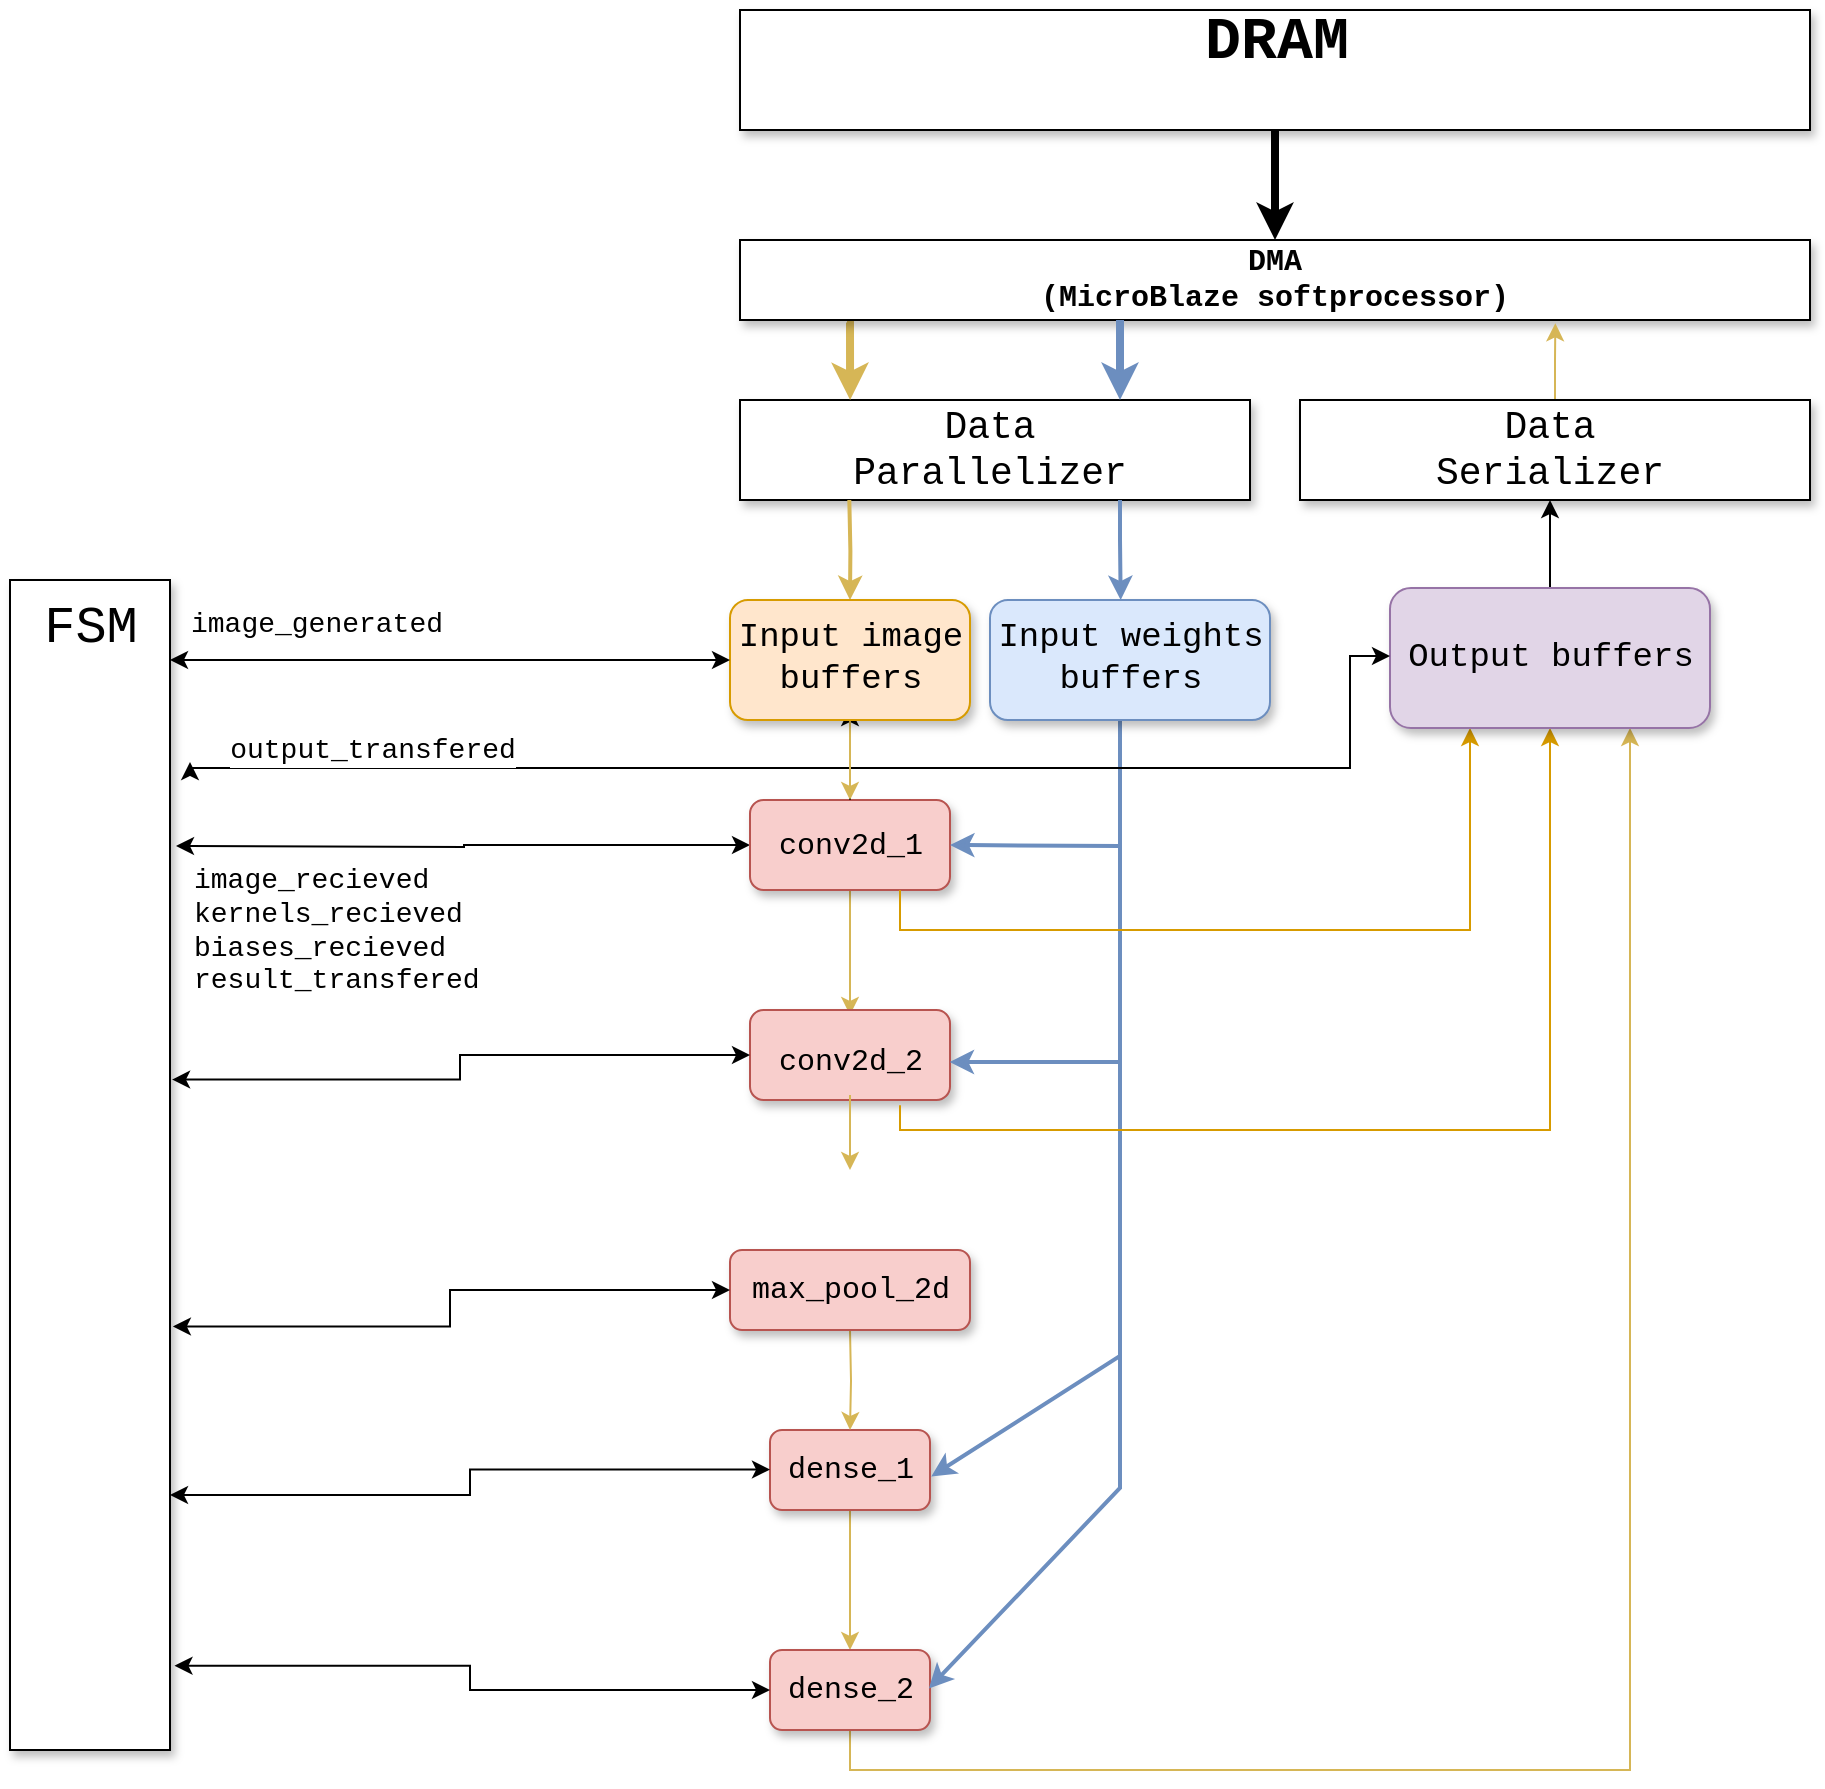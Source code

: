 <mxfile version="16.4.5" type="github">
  <diagram id="ZsNC3ihXCfo3ElIL2VwX" name="Page-1">
    <mxGraphModel dx="663" dy="395" grid="1" gridSize="10" guides="1" tooltips="1" connect="1" arrows="1" fold="1" page="1" pageScale="1" pageWidth="3300" pageHeight="2339" math="0" shadow="0">
      <root>
        <mxCell id="0" />
        <mxCell id="1" parent="0" />
        <mxCell id="UF6QcyIX-ex_6rzBUD4a-37" value="" style="rounded=0;whiteSpace=wrap;html=1;shadow=1;fontFamily=Courier New;fontSize=20;" parent="1" vertex="1">
          <mxGeometry x="585" y="275" width="255" height="50" as="geometry" />
        </mxCell>
        <mxCell id="UF6QcyIX-ex_6rzBUD4a-78" value="&lt;div&gt;image_recieved&lt;/div&gt;&lt;div&gt;kernels_recieved&lt;/div&gt;&lt;div&gt;biases_recieved&lt;/div&gt;&lt;div&gt;result_transfered&lt;br&gt;&lt;/div&gt;" style="edgeStyle=orthogonalEdgeStyle;rounded=0;orthogonalLoop=1;jettySize=auto;html=1;fontFamily=Courier New;fontSize=14;strokeColor=#000000;strokeWidth=1;startArrow=classic;startFill=1;align=left;" parent="1" target="UF6QcyIX-ex_6rzBUD4a-4" edge="1">
          <mxGeometry x="-0.951" y="-42" relative="1" as="geometry">
            <mxPoint x="303" y="498" as="sourcePoint" />
            <mxPoint as="offset" />
          </mxGeometry>
        </mxCell>
        <mxCell id="UF6QcyIX-ex_6rzBUD4a-28" style="edgeStyle=orthogonalEdgeStyle;rounded=0;orthogonalLoop=1;jettySize=auto;html=1;entryX=0.5;entryY=0;entryDx=0;entryDy=0;fontFamily=Courier New;fontSize=15;fillColor=#fff2cc;strokeColor=#d6b656;" parent="1" source="UF6QcyIX-ex_6rzBUD4a-15" target="UF6QcyIX-ex_6rzBUD4a-18" edge="1">
          <mxGeometry relative="1" as="geometry" />
        </mxCell>
        <mxCell id="UF6QcyIX-ex_6rzBUD4a-15" value="" style="rounded=1;whiteSpace=wrap;html=1;shadow=1;fontFamily=Courier New;fontSize=15;fillColor=#f8cecc;strokeColor=#b85450;" parent="1" vertex="1">
          <mxGeometry x="600" y="790" width="80" height="40" as="geometry" />
        </mxCell>
        <mxCell id="UF6QcyIX-ex_6rzBUD4a-27" style="edgeStyle=orthogonalEdgeStyle;rounded=0;orthogonalLoop=1;jettySize=auto;html=1;entryX=0.5;entryY=0;entryDx=0;entryDy=0;fontFamily=Courier New;fontSize=15;fillColor=#fff2cc;strokeColor=#d6b656;" parent="1" target="UF6QcyIX-ex_6rzBUD4a-15" edge="1">
          <mxGeometry relative="1" as="geometry">
            <mxPoint x="640" y="740" as="sourcePoint" />
          </mxGeometry>
        </mxCell>
        <mxCell id="UF6QcyIX-ex_6rzBUD4a-13" value="" style="rounded=1;whiteSpace=wrap;html=1;shadow=1;fontFamily=Courier New;fontSize=15;fillColor=#f8cecc;strokeColor=#b85450;" parent="1" vertex="1">
          <mxGeometry x="580" y="700" width="120" height="40" as="geometry" />
        </mxCell>
        <mxCell id="UF6QcyIX-ex_6rzBUD4a-1" value="" style="rounded=0;whiteSpace=wrap;html=1;shadow=1;" parent="1" vertex="1">
          <mxGeometry x="220" y="365" width="80" height="585" as="geometry" />
        </mxCell>
        <mxCell id="UF6QcyIX-ex_6rzBUD4a-2" value="&lt;font style=&quot;font-size: 26px&quot; face=&quot;Courier New&quot;&gt;FSM&lt;/font&gt;" style="text;html=1;resizable=0;autosize=1;align=center;verticalAlign=middle;points=[];fillColor=none;strokeColor=none;rounded=0;shadow=1;sketch=0;glass=0;" parent="1" vertex="1">
          <mxGeometry x="230" y="379" width="60" height="20" as="geometry" />
        </mxCell>
        <mxCell id="UF6QcyIX-ex_6rzBUD4a-20" value="" style="edgeStyle=orthogonalEdgeStyle;rounded=0;orthogonalLoop=1;jettySize=auto;html=1;fontFamily=Courier New;fontSize=15;fillColor=#fff2cc;strokeColor=#d6b656;" parent="1" source="UF6QcyIX-ex_6rzBUD4a-4" target="UF6QcyIX-ex_6rzBUD4a-9" edge="1">
          <mxGeometry relative="1" as="geometry" />
        </mxCell>
        <mxCell id="UF6QcyIX-ex_6rzBUD4a-4" value="" style="rounded=1;whiteSpace=wrap;html=1;shadow=1;fontFamily=Courier New;fontSize=26;fillColor=#f8cecc;strokeColor=#b85450;" parent="1" vertex="1">
          <mxGeometry x="590" y="475" width="100" height="45" as="geometry" />
        </mxCell>
        <mxCell id="UF6QcyIX-ex_6rzBUD4a-65" value="" style="edgeStyle=orthogonalEdgeStyle;rounded=0;orthogonalLoop=1;jettySize=auto;html=1;fontFamily=Courier New;fontSize=17;strokeColor=#000000;strokeWidth=1;" parent="1" source="UF6QcyIX-ex_6rzBUD4a-5" target="UF6QcyIX-ex_6rzBUD4a-60" edge="1">
          <mxGeometry relative="1" as="geometry" />
        </mxCell>
        <mxCell id="UF6QcyIX-ex_6rzBUD4a-5" value="&lt;font style=&quot;font-size: 15px&quot;&gt;conv2d_1&lt;/font&gt;" style="text;html=1;resizable=0;autosize=1;align=center;verticalAlign=middle;points=[];fillColor=none;strokeColor=none;rounded=0;shadow=1;fontFamily=Courier New;fontSize=26;" parent="1" vertex="1">
          <mxGeometry x="595" y="475" width="90" height="40" as="geometry" />
        </mxCell>
        <mxCell id="UF6QcyIX-ex_6rzBUD4a-8" value="" style="rounded=1;whiteSpace=wrap;html=1;shadow=1;fontFamily=Courier New;fontSize=26;fillColor=#f8cecc;strokeColor=#b85450;" parent="1" vertex="1">
          <mxGeometry x="590" y="580" width="100" height="45" as="geometry" />
        </mxCell>
        <mxCell id="UF6QcyIX-ex_6rzBUD4a-24" value="" style="edgeStyle=orthogonalEdgeStyle;rounded=0;orthogonalLoop=1;jettySize=auto;html=1;fontFamily=Courier New;fontSize=15;fillColor=#fff2cc;strokeColor=#d6b656;" parent="1" source="UF6QcyIX-ex_6rzBUD4a-9" edge="1">
          <mxGeometry relative="1" as="geometry">
            <mxPoint x="640" y="660" as="targetPoint" />
            <Array as="points">
              <mxPoint x="640" y="650" />
              <mxPoint x="640" y="650" />
            </Array>
          </mxGeometry>
        </mxCell>
        <mxCell id="UF6QcyIX-ex_6rzBUD4a-9" value="&lt;font style=&quot;font-size: 15px&quot;&gt;conv2d_2&lt;/font&gt;" style="text;html=1;resizable=0;autosize=1;align=center;verticalAlign=middle;points=[];fillColor=none;strokeColor=none;rounded=0;shadow=1;fontFamily=Courier New;fontSize=26;" parent="1" vertex="1">
          <mxGeometry x="595" y="582.5" width="90" height="40" as="geometry" />
        </mxCell>
        <mxCell id="UF6QcyIX-ex_6rzBUD4a-11" value="max_pool_2d" style="text;html=1;resizable=0;autosize=1;align=center;verticalAlign=middle;points=[];fillColor=none;strokeColor=none;rounded=0;shadow=1;fontFamily=Courier New;fontSize=15;" parent="1" vertex="1">
          <mxGeometry x="585" y="710" width="110" height="20" as="geometry" />
        </mxCell>
        <mxCell id="UF6QcyIX-ex_6rzBUD4a-14" value="dense_1" style="text;html=1;resizable=0;autosize=1;align=center;verticalAlign=middle;points=[];fillColor=none;strokeColor=none;rounded=0;shadow=1;fontFamily=Courier New;fontSize=15;" parent="1" vertex="1">
          <mxGeometry x="600" y="800" width="80" height="20" as="geometry" />
        </mxCell>
        <mxCell id="UF6QcyIX-ex_6rzBUD4a-71" style="edgeStyle=orthogonalEdgeStyle;rounded=0;orthogonalLoop=1;jettySize=auto;html=1;exitX=0.5;exitY=1;exitDx=0;exitDy=0;fontFamily=Courier New;fontSize=17;strokeColor=#d6b656;strokeWidth=1;fillColor=#fff2cc;entryX=0.75;entryY=1;entryDx=0;entryDy=0;" parent="1" source="UF6QcyIX-ex_6rzBUD4a-18" target="UF6QcyIX-ex_6rzBUD4a-57" edge="1">
          <mxGeometry relative="1" as="geometry" />
        </mxCell>
        <mxCell id="UF6QcyIX-ex_6rzBUD4a-18" value="" style="rounded=1;whiteSpace=wrap;html=1;shadow=1;fontFamily=Courier New;fontSize=15;fillColor=#f8cecc;strokeColor=#b85450;" parent="1" vertex="1">
          <mxGeometry x="600" y="900" width="80" height="40" as="geometry" />
        </mxCell>
        <mxCell id="UF6QcyIX-ex_6rzBUD4a-19" value="dense_2" style="text;html=1;resizable=0;autosize=1;align=center;verticalAlign=middle;points=[];fillColor=none;strokeColor=none;rounded=0;shadow=1;fontFamily=Courier New;fontSize=15;" parent="1" vertex="1">
          <mxGeometry x="600" y="910" width="80" height="20" as="geometry" />
        </mxCell>
        <mxCell id="UF6QcyIX-ex_6rzBUD4a-38" style="edgeStyle=orthogonalEdgeStyle;rounded=0;orthogonalLoop=1;jettySize=auto;html=1;exitX=0.1;exitY=1.033;exitDx=0;exitDy=0;fontFamily=Courier New;fontSize=19;strokeWidth=4;strokeColor=#d6b656;fillColor=#fff2cc;exitPerimeter=0;entryX=0.182;entryY=0;entryDx=0;entryDy=0;entryPerimeter=0;" parent="1" source="UF6QcyIX-ex_6rzBUD4a-29" target="UF6QcyIX-ex_6rzBUD4a-36" edge="1">
          <mxGeometry relative="1" as="geometry">
            <mxPoint x="650" y="275" as="targetPoint" />
          </mxGeometry>
        </mxCell>
        <mxCell id="UF6QcyIX-ex_6rzBUD4a-29" value="&lt;div&gt;&lt;b&gt;DMA&lt;/b&gt;&lt;/div&gt;&lt;div&gt;&lt;b&gt;(MicroBlaze softprocessor)&lt;br&gt;&lt;/b&gt;&lt;/div&gt;" style="rounded=0;whiteSpace=wrap;html=1;shadow=1;fontFamily=Courier New;fontSize=15;" parent="1" vertex="1">
          <mxGeometry x="585" y="195" width="535" height="40" as="geometry" />
        </mxCell>
        <mxCell id="UF6QcyIX-ex_6rzBUD4a-32" style="edgeStyle=orthogonalEdgeStyle;rounded=0;orthogonalLoop=1;jettySize=auto;html=1;entryX=0.5;entryY=0;entryDx=0;entryDy=0;fontFamily=Courier New;fontSize=30;strokeWidth=4;" parent="1" source="UF6QcyIX-ex_6rzBUD4a-30" target="UF6QcyIX-ex_6rzBUD4a-29" edge="1">
          <mxGeometry relative="1" as="geometry" />
        </mxCell>
        <mxCell id="UF6QcyIX-ex_6rzBUD4a-30" value="" style="rounded=0;whiteSpace=wrap;html=1;shadow=1;fontFamily=Courier New;fontSize=15;" parent="1" vertex="1">
          <mxGeometry x="585" y="80" width="535" height="60" as="geometry" />
        </mxCell>
        <mxCell id="UF6QcyIX-ex_6rzBUD4a-31" value="&lt;font style=&quot;font-size: 30px&quot;&gt;&lt;b&gt;DRAM&lt;/b&gt;&lt;/font&gt;" style="text;html=1;resizable=0;autosize=1;align=center;verticalAlign=middle;points=[];fillColor=none;strokeColor=none;rounded=0;shadow=1;fontFamily=Courier New;fontSize=15;" parent="1" vertex="1">
          <mxGeometry x="807.5" y="80" width="90" height="30" as="geometry" />
        </mxCell>
        <mxCell id="UF6QcyIX-ex_6rzBUD4a-36" value="&lt;div style=&quot;font-size: 19px&quot;&gt;&lt;font style=&quot;font-size: 19px&quot;&gt;Data&lt;/font&gt;&lt;/div&gt;&lt;div style=&quot;font-size: 19px&quot;&gt;&lt;font style=&quot;font-size: 19px&quot;&gt;Parallelizer&lt;br&gt;&lt;/font&gt;&lt;/div&gt;" style="text;html=1;strokeColor=none;fillColor=none;align=center;verticalAlign=middle;whiteSpace=wrap;rounded=0;shadow=1;fontFamily=Courier New;fontSize=20;" parent="1" vertex="1">
          <mxGeometry x="600" y="275" width="220" height="50" as="geometry" />
        </mxCell>
        <mxCell id="UF6QcyIX-ex_6rzBUD4a-40" value="" style="endArrow=classic;html=1;rounded=0;fontFamily=Courier New;fontSize=19;strokeColor=#6c8ebf;strokeWidth=4;fillColor=#dae8fc;" parent="1" edge="1">
          <mxGeometry width="50" height="50" relative="1" as="geometry">
            <mxPoint x="775" y="235" as="sourcePoint" />
            <mxPoint x="775" y="275" as="targetPoint" />
          </mxGeometry>
        </mxCell>
        <mxCell id="UF6QcyIX-ex_6rzBUD4a-45" style="edgeStyle=orthogonalEdgeStyle;rounded=0;orthogonalLoop=1;jettySize=auto;html=1;exitX=0.25;exitY=1;exitDx=0;exitDy=0;fontFamily=Courier New;fontSize=19;strokeWidth=2;strokeColor=#d6b656;fillColor=#fff2cc;" parent="1" target="UF6QcyIX-ex_6rzBUD4a-59" edge="1">
          <mxGeometry relative="1" as="geometry">
            <mxPoint x="639.66" y="325" as="sourcePoint" />
            <mxPoint x="640" y="355" as="targetPoint" />
          </mxGeometry>
        </mxCell>
        <mxCell id="UF6QcyIX-ex_6rzBUD4a-47" value="" style="endArrow=classic;html=1;rounded=0;fontFamily=Courier New;fontSize=19;strokeColor=#6c8ebf;strokeWidth=2;fillColor=#dae8fc;entryX=1;entryY=0.5;entryDx=0;entryDy=0;" parent="1" target="UF6QcyIX-ex_6rzBUD4a-4" edge="1">
          <mxGeometry width="50" height="50" relative="1" as="geometry">
            <mxPoint x="775" y="498" as="sourcePoint" />
            <mxPoint x="775" y="435" as="targetPoint" />
            <Array as="points">
              <mxPoint x="775" y="498" />
            </Array>
          </mxGeometry>
        </mxCell>
        <mxCell id="UF6QcyIX-ex_6rzBUD4a-50" value="" style="endArrow=classic;html=1;rounded=0;fontFamily=Courier New;fontSize=19;strokeColor=#6c8ebf;strokeWidth=2;fillColor=#dae8fc;entryX=0.998;entryY=0.578;entryDx=0;entryDy=0;entryPerimeter=0;" parent="1" target="UF6QcyIX-ex_6rzBUD4a-8" edge="1">
          <mxGeometry width="50" height="50" relative="1" as="geometry">
            <mxPoint x="775" y="435" as="sourcePoint" />
            <mxPoint x="690" y="594.5" as="targetPoint" />
            <Array as="points">
              <mxPoint x="775" y="606" />
            </Array>
          </mxGeometry>
        </mxCell>
        <mxCell id="UF6QcyIX-ex_6rzBUD4a-51" value="" style="endArrow=classic;html=1;rounded=0;fontFamily=Courier New;fontSize=19;strokeColor=#6c8ebf;strokeWidth=2;fillColor=#dae8fc;entryX=1.008;entryY=0.66;entryDx=0;entryDy=0;entryPerimeter=0;" parent="1" target="UF6QcyIX-ex_6rzBUD4a-14" edge="1">
          <mxGeometry width="50" height="50" relative="1" as="geometry">
            <mxPoint x="775" y="578" as="sourcePoint" />
            <mxPoint x="690" y="687.5" as="targetPoint" />
            <Array as="points">
              <mxPoint x="775" y="753" />
            </Array>
          </mxGeometry>
        </mxCell>
        <mxCell id="UF6QcyIX-ex_6rzBUD4a-52" value="" style="endArrow=classic;html=1;rounded=0;fontFamily=Courier New;fontSize=19;strokeColor=#6c8ebf;strokeWidth=2;fillColor=#dae8fc;entryX=0.993;entryY=0.46;entryDx=0;entryDy=0;entryPerimeter=0;" parent="1" target="UF6QcyIX-ex_6rzBUD4a-19" edge="1">
          <mxGeometry width="50" height="50" relative="1" as="geometry">
            <mxPoint x="775" y="728" as="sourcePoint" />
            <mxPoint x="690" y="837.5" as="targetPoint" />
            <Array as="points">
              <mxPoint x="775" y="794" />
              <mxPoint x="775" y="819" />
            </Array>
          </mxGeometry>
        </mxCell>
        <mxCell id="UF6QcyIX-ex_6rzBUD4a-76" style="edgeStyle=orthogonalEdgeStyle;rounded=0;orthogonalLoop=1;jettySize=auto;html=1;entryX=0.762;entryY=1.041;entryDx=0;entryDy=0;entryPerimeter=0;fontFamily=Courier New;fontSize=17;strokeColor=#d6b656;strokeWidth=1;fillColor=#fff2cc;" parent="1" source="UF6QcyIX-ex_6rzBUD4a-54" target="UF6QcyIX-ex_6rzBUD4a-29" edge="1">
          <mxGeometry relative="1" as="geometry" />
        </mxCell>
        <mxCell id="UF6QcyIX-ex_6rzBUD4a-54" value="" style="rounded=0;whiteSpace=wrap;html=1;shadow=1;fontFamily=Courier New;fontSize=20;" parent="1" vertex="1">
          <mxGeometry x="865" y="275" width="255" height="50" as="geometry" />
        </mxCell>
        <mxCell id="UF6QcyIX-ex_6rzBUD4a-55" value="&lt;div style=&quot;font-size: 19px&quot;&gt;&lt;font style=&quot;font-size: 19px&quot;&gt;Data&lt;/font&gt;&lt;/div&gt;&lt;div style=&quot;font-size: 19px&quot;&gt;&lt;font style=&quot;font-size: 19px&quot;&gt;Serializer&lt;br&gt;&lt;/font&gt;&lt;/div&gt;" style="text;html=1;strokeColor=none;fillColor=none;align=center;verticalAlign=middle;whiteSpace=wrap;rounded=0;shadow=1;fontFamily=Courier New;fontSize=20;" parent="1" vertex="1">
          <mxGeometry x="880" y="275" width="220" height="50" as="geometry" />
        </mxCell>
        <mxCell id="UF6QcyIX-ex_6rzBUD4a-72" style="edgeStyle=orthogonalEdgeStyle;rounded=0;orthogonalLoop=1;jettySize=auto;html=1;exitX=0.5;exitY=0;exitDx=0;exitDy=0;entryX=0.5;entryY=1;entryDx=0;entryDy=0;fontFamily=Courier New;fontSize=17;strokeColor=#000000;strokeWidth=1;" parent="1" source="UF6QcyIX-ex_6rzBUD4a-57" target="UF6QcyIX-ex_6rzBUD4a-55" edge="1">
          <mxGeometry relative="1" as="geometry" />
        </mxCell>
        <mxCell id="UF6QcyIX-ex_6rzBUD4a-88" style="edgeStyle=orthogonalEdgeStyle;rounded=0;orthogonalLoop=1;jettySize=auto;html=1;fontFamily=Courier New;fontSize=17;startArrow=classic;startFill=1;strokeColor=#d79b00;strokeWidth=1;endArrow=none;endFill=0;fillColor=#ffe6cc;entryX=0.75;entryY=1.059;entryDx=0;entryDy=0;entryPerimeter=0;" parent="1" source="UF6QcyIX-ex_6rzBUD4a-57" target="UF6QcyIX-ex_6rzBUD4a-8" edge="1">
          <mxGeometry relative="1" as="geometry">
            <Array as="points">
              <mxPoint x="990" y="640" />
              <mxPoint x="665" y="640" />
            </Array>
            <mxPoint x="665" y="640" as="targetPoint" />
          </mxGeometry>
        </mxCell>
        <mxCell id="UF6QcyIX-ex_6rzBUD4a-89" style="edgeStyle=orthogonalEdgeStyle;rounded=0;orthogonalLoop=1;jettySize=auto;html=1;exitX=0.25;exitY=1;exitDx=0;exitDy=0;entryX=0.75;entryY=1;entryDx=0;entryDy=0;fontFamily=Courier New;fontSize=17;startArrow=classic;startFill=1;endArrow=none;endFill=0;strokeColor=#d79b00;strokeWidth=1;fillColor=#ffe6cc;" parent="1" source="UF6QcyIX-ex_6rzBUD4a-57" target="UF6QcyIX-ex_6rzBUD4a-4" edge="1">
          <mxGeometry relative="1" as="geometry" />
        </mxCell>
        <mxCell id="UF6QcyIX-ex_6rzBUD4a-57" value="" style="rounded=1;whiteSpace=wrap;html=1;shadow=1;fontFamily=Courier New;fontSize=19;fillColor=#e1d5e7;strokeColor=#9673a6;" parent="1" vertex="1">
          <mxGeometry x="910" y="369" width="160" height="70" as="geometry" />
        </mxCell>
        <mxCell id="UF6QcyIX-ex_6rzBUD4a-87" value="&lt;font style=&quot;font-size: 14px;&quot;&gt;output_transfered&lt;/font&gt;" style="edgeStyle=orthogonalEdgeStyle;rounded=0;orthogonalLoop=1;jettySize=auto;html=1;fontFamily=Courier New;fontSize=14;startArrow=classic;startFill=1;strokeColor=#000000;strokeWidth=1;" parent="1" source="UF6QcyIX-ex_6rzBUD4a-58" edge="1">
          <mxGeometry x="0.716" y="-9" relative="1" as="geometry">
            <mxPoint x="310" y="456" as="targetPoint" />
            <Array as="points">
              <mxPoint x="890" y="403" />
              <mxPoint x="890" y="459" />
              <mxPoint x="310" y="459" />
              <mxPoint x="310" y="456" />
            </Array>
            <mxPoint as="offset" />
          </mxGeometry>
        </mxCell>
        <mxCell id="UF6QcyIX-ex_6rzBUD4a-58" value="&lt;font style=&quot;font-size: 17px&quot;&gt;Output buffers&lt;/font&gt;" style="text;html=1;resizable=0;autosize=1;align=center;verticalAlign=middle;points=[];fillColor=none;strokeColor=none;rounded=0;shadow=1;fontFamily=Courier New;fontSize=19;" parent="1" vertex="1">
          <mxGeometry x="910" y="388" width="160" height="30" as="geometry" />
        </mxCell>
        <mxCell id="UF6QcyIX-ex_6rzBUD4a-64" value="" style="edgeStyle=orthogonalEdgeStyle;rounded=0;orthogonalLoop=1;jettySize=auto;html=1;fontFamily=Courier New;fontSize=17;strokeColor=#d6b656;strokeWidth=1;fillColor=#fff2cc;" parent="1" source="UF6QcyIX-ex_6rzBUD4a-59" target="UF6QcyIX-ex_6rzBUD4a-5" edge="1">
          <mxGeometry relative="1" as="geometry" />
        </mxCell>
        <mxCell id="UF6QcyIX-ex_6rzBUD4a-59" value="" style="rounded=1;whiteSpace=wrap;html=1;shadow=1;fontFamily=Courier New;fontSize=19;fillColor=#ffe6cc;strokeColor=#d79b00;" parent="1" vertex="1">
          <mxGeometry x="580" y="375" width="120" height="60" as="geometry" />
        </mxCell>
        <mxCell id="UF6QcyIX-ex_6rzBUD4a-60" value="&lt;div&gt;Input image&lt;/div&gt;&lt;div&gt;buffers&lt;br&gt;&lt;/div&gt;" style="text;html=1;resizable=0;autosize=1;align=center;verticalAlign=middle;points=[];fillColor=none;strokeColor=none;rounded=0;shadow=1;fontFamily=Courier New;fontSize=17;" parent="1" vertex="1">
          <mxGeometry x="575" y="379" width="130" height="50" as="geometry" />
        </mxCell>
        <mxCell id="UF6QcyIX-ex_6rzBUD4a-61" value="" style="rounded=1;whiteSpace=wrap;html=1;shadow=1;fontFamily=Courier New;fontSize=19;fillColor=#dae8fc;strokeColor=#6c8ebf;" parent="1" vertex="1">
          <mxGeometry x="710" y="375" width="140" height="60" as="geometry" />
        </mxCell>
        <mxCell id="UF6QcyIX-ex_6rzBUD4a-62" value="&lt;div&gt;Input weights&lt;/div&gt;&lt;div&gt;buffers&lt;br&gt;&lt;/div&gt;" style="text;html=1;resizable=0;autosize=1;align=center;verticalAlign=middle;points=[];fillColor=none;strokeColor=none;rounded=0;shadow=1;fontFamily=Courier New;fontSize=17;" parent="1" vertex="1">
          <mxGeometry x="705" y="379" width="150" height="50" as="geometry" />
        </mxCell>
        <mxCell id="UF6QcyIX-ex_6rzBUD4a-67" style="edgeStyle=orthogonalEdgeStyle;rounded=0;orthogonalLoop=1;jettySize=auto;html=1;exitX=0.25;exitY=1;exitDx=0;exitDy=0;fontFamily=Courier New;fontSize=19;strokeWidth=2;strokeColor=#6c8ebf;fillColor=#dae8fc;" parent="1" edge="1">
          <mxGeometry relative="1" as="geometry">
            <mxPoint x="775.0" y="325" as="sourcePoint" />
            <mxPoint x="775.34" y="375" as="targetPoint" />
            <Array as="points">
              <mxPoint x="775" y="345" />
              <mxPoint x="775" y="345" />
            </Array>
          </mxGeometry>
        </mxCell>
        <mxCell id="UF6QcyIX-ex_6rzBUD4a-77" value="" style="endArrow=classic;html=1;rounded=0;fontFamily=Courier New;fontSize=17;strokeColor=#000000;strokeWidth=1;startArrow=classic;startFill=1;" parent="1" edge="1">
          <mxGeometry width="50" height="50" relative="1" as="geometry">
            <mxPoint x="300" y="405" as="sourcePoint" />
            <mxPoint x="580" y="405" as="targetPoint" />
          </mxGeometry>
        </mxCell>
        <mxCell id="pqpbNf2QPN8KKRpt-aZ--1" value="&lt;font style=&quot;font-size: 14px&quot; face=&quot;Courier New&quot;&gt;image_generated&lt;/font&gt;" style="edgeLabel;html=1;align=center;verticalAlign=middle;resizable=0;points=[];" parent="UF6QcyIX-ex_6rzBUD4a-77" vertex="1" connectable="0">
          <mxGeometry x="-0.861" y="-5" relative="1" as="geometry">
            <mxPoint x="53" y="-23" as="offset" />
          </mxGeometry>
        </mxCell>
        <mxCell id="UF6QcyIX-ex_6rzBUD4a-83" style="edgeStyle=orthogonalEdgeStyle;rounded=0;orthogonalLoop=1;jettySize=auto;html=1;fontFamily=Courier New;fontSize=17;strokeColor=#000000;strokeWidth=1;exitX=1.013;exitY=0.427;exitDx=0;exitDy=0;exitPerimeter=0;startArrow=classic;startFill=1;entryX=0;entryY=0.5;entryDx=0;entryDy=0;" parent="1" source="UF6QcyIX-ex_6rzBUD4a-1" edge="1" target="UF6QcyIX-ex_6rzBUD4a-8">
          <mxGeometry relative="1" as="geometry">
            <mxPoint x="520" y="577.3" as="sourcePoint" />
            <mxPoint x="590" y="577.3" as="targetPoint" />
          </mxGeometry>
        </mxCell>
        <mxCell id="UF6QcyIX-ex_6rzBUD4a-84" style="edgeStyle=orthogonalEdgeStyle;rounded=0;orthogonalLoop=1;jettySize=auto;html=1;fontFamily=Courier New;fontSize=17;strokeColor=#000000;strokeWidth=1;exitX=1.018;exitY=0.638;exitDx=0;exitDy=0;exitPerimeter=0;startArrow=classic;startFill=1;entryX=0;entryY=0.5;entryDx=0;entryDy=0;" parent="1" source="UF6QcyIX-ex_6rzBUD4a-1" edge="1" target="UF6QcyIX-ex_6rzBUD4a-13">
          <mxGeometry relative="1" as="geometry">
            <mxPoint x="520" y="654.8" as="sourcePoint" />
            <mxPoint x="550" y="690" as="targetPoint" />
          </mxGeometry>
        </mxCell>
        <mxCell id="UF6QcyIX-ex_6rzBUD4a-85" style="edgeStyle=orthogonalEdgeStyle;rounded=0;orthogonalLoop=1;jettySize=auto;html=1;fontFamily=Courier New;fontSize=17;strokeColor=#000000;strokeWidth=1;exitX=1;exitY=0.782;exitDx=0;exitDy=0;exitPerimeter=0;startArrow=classic;startFill=1;entryX=0;entryY=0.49;entryDx=0;entryDy=0;entryPerimeter=0;" parent="1" source="UF6QcyIX-ex_6rzBUD4a-1" target="UF6QcyIX-ex_6rzBUD4a-14" edge="1">
          <mxGeometry relative="1" as="geometry">
            <mxPoint x="520" y="724.8" as="sourcePoint" />
            <mxPoint x="590" y="724.8" as="targetPoint" />
          </mxGeometry>
        </mxCell>
        <mxCell id="UF6QcyIX-ex_6rzBUD4a-86" style="edgeStyle=orthogonalEdgeStyle;rounded=0;orthogonalLoop=1;jettySize=auto;html=1;fontFamily=Courier New;fontSize=17;strokeColor=#000000;strokeWidth=1;exitX=1.028;exitY=0.928;exitDx=0;exitDy=0;exitPerimeter=0;startArrow=classic;startFill=1;entryX=0;entryY=0.5;entryDx=0;entryDy=0;entryPerimeter=0;" parent="1" source="UF6QcyIX-ex_6rzBUD4a-1" edge="1" target="UF6QcyIX-ex_6rzBUD4a-19">
          <mxGeometry relative="1" as="geometry">
            <mxPoint x="520" y="794.8" as="sourcePoint" />
            <mxPoint x="600" y="794.8" as="targetPoint" />
          </mxGeometry>
        </mxCell>
      </root>
    </mxGraphModel>
  </diagram>
</mxfile>
